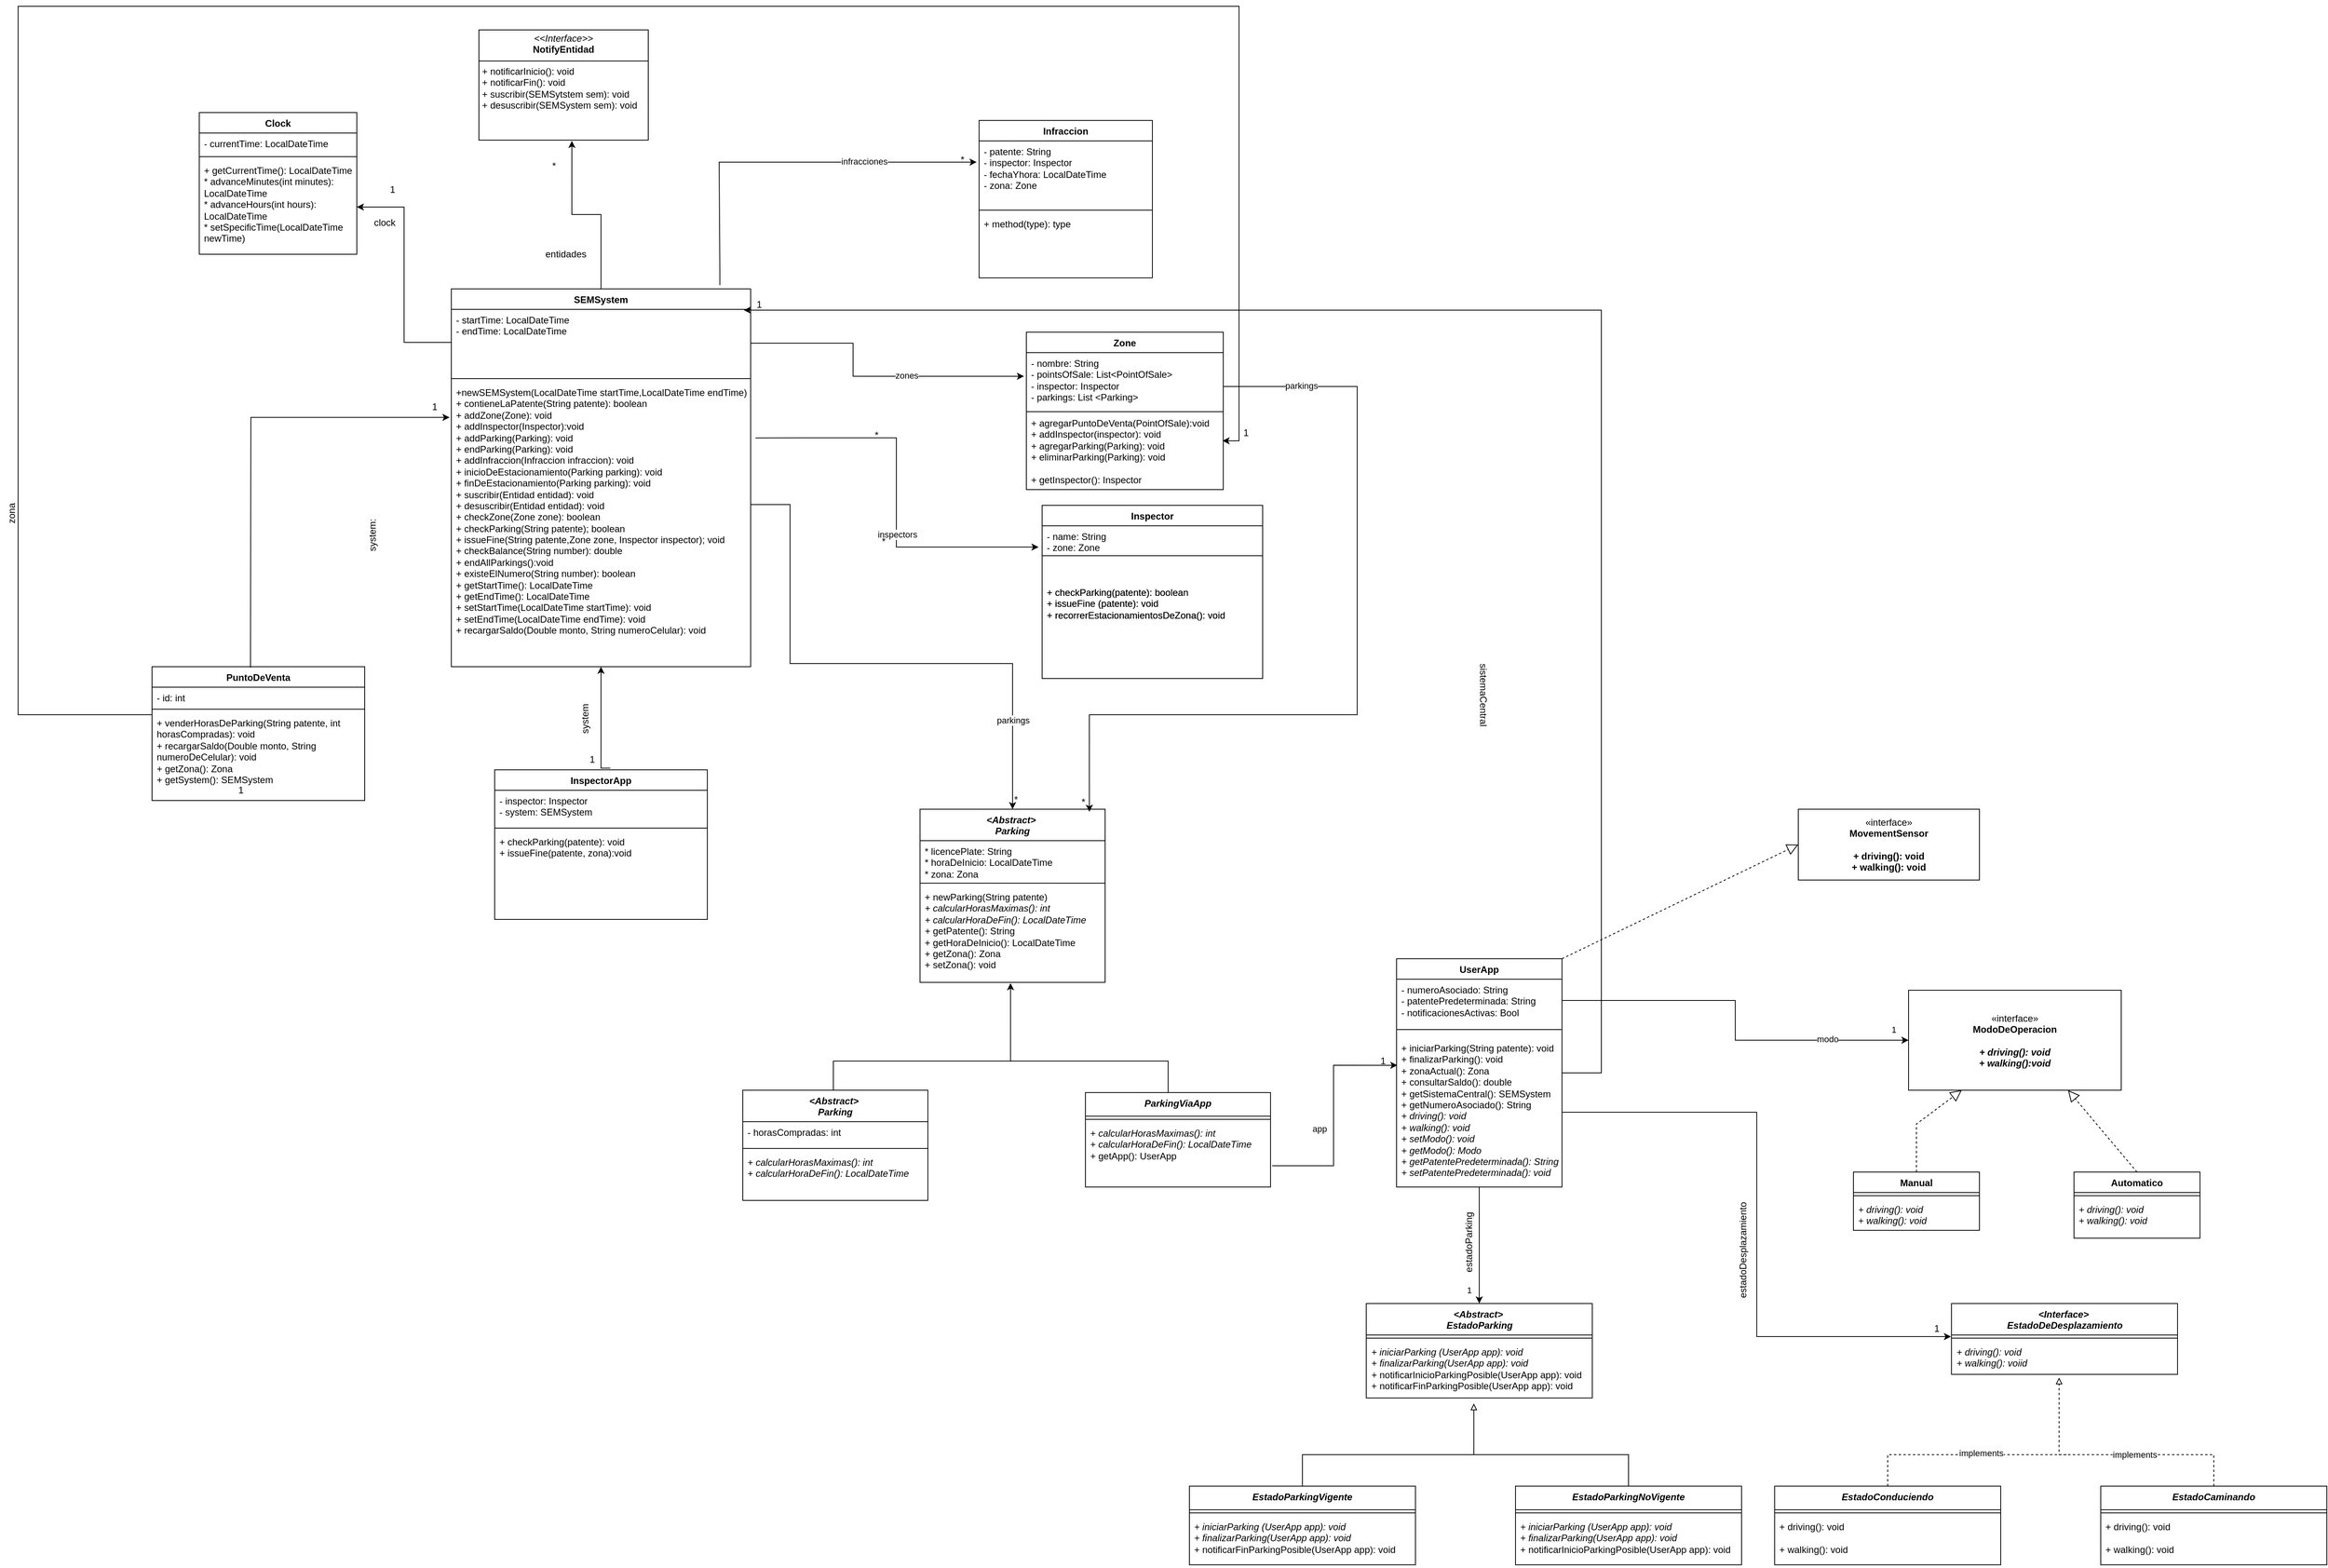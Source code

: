 <mxfile version="24.6.4" type="google">
  <diagram id="C5RBs43oDa-KdzZeNtuy" name="Page-1">
    <mxGraphModel dx="4014" dy="2827" grid="1" gridSize="10" guides="1" tooltips="1" connect="1" arrows="1" fold="0" page="1" pageScale="1" pageWidth="827" pageHeight="1169" math="0" shadow="0">
      <root>
        <mxCell id="WIyWlLk6GJQsqaUBKTNV-0" />
        <mxCell id="WIyWlLk6GJQsqaUBKTNV-1" parent="WIyWlLk6GJQsqaUBKTNV-0" />
        <mxCell id="mgLGSBt8TyVWv1EkMNAu-0" value="SEMSystem" style="swimlane;fontStyle=1;align=center;verticalAlign=top;childLayout=stackLayout;horizontal=1;startSize=26;horizontalStack=0;resizeParent=1;resizeParentMax=0;resizeLast=0;collapsible=1;marginBottom=0;whiteSpace=wrap;html=1;" parent="WIyWlLk6GJQsqaUBKTNV-1" vertex="1">
          <mxGeometry x="-110" y="29" width="380" height="480" as="geometry" />
        </mxCell>
        <mxCell id="mgLGSBt8TyVWv1EkMNAu-1" value="&lt;div&gt;&lt;span style=&quot;background-color: initial;&quot;&gt;- startTime: LocalDateTime&lt;/span&gt;&lt;br&gt;&lt;/div&gt;&lt;div&gt;- endTime: LocalDateTime&lt;/div&gt;" style="text;strokeColor=none;fillColor=none;align=left;verticalAlign=top;spacingLeft=4;spacingRight=4;overflow=hidden;rotatable=0;points=[[0,0.5],[1,0.5]];portConstraint=eastwest;whiteSpace=wrap;html=1;" parent="mgLGSBt8TyVWv1EkMNAu-0" vertex="1">
          <mxGeometry y="26" width="380" height="84" as="geometry" />
        </mxCell>
        <mxCell id="mgLGSBt8TyVWv1EkMNAu-2" value="" style="line;strokeWidth=1;fillColor=none;align=left;verticalAlign=middle;spacingTop=-1;spacingLeft=3;spacingRight=3;rotatable=0;labelPosition=right;points=[];portConstraint=eastwest;strokeColor=inherit;" parent="mgLGSBt8TyVWv1EkMNAu-0" vertex="1">
          <mxGeometry y="110" width="380" height="8" as="geometry" />
        </mxCell>
        <mxCell id="mgLGSBt8TyVWv1EkMNAu-3" value="&lt;div&gt;+newSEMSystem(LocalDateTime startTime,LocalDateTime endTime)&lt;/div&gt;&lt;div&gt;+ contieneLaPatente(String patente): boolean&lt;/div&gt;+ addZone(Zone): void&lt;div&gt;+ addInspector(Inspector):void&lt;/div&gt;&lt;div&gt;+ addParking(Parking): void&lt;/div&gt;&lt;div&gt;+ endParking(Parking): void&lt;/div&gt;&lt;div&gt;+ addInfraccion(Infraccion infraccion): void&lt;/div&gt;&lt;div&gt;+ inicioDeEstacionamiento(Parking parking): void&lt;/div&gt;&lt;div&gt;+ finDeEstacionamiento(Parking parking): void&lt;/div&gt;&lt;div&gt;+ suscribir(Entidad entidad): void&lt;/div&gt;&lt;div&gt;+ desuscribir(Entidad entidad): void&lt;/div&gt;&lt;div&gt;+ checkZone(Zone zone): boolean&lt;/div&gt;&lt;div&gt;+ checkParking(String patente); boolean&lt;/div&gt;&lt;div&gt;+ issueFine(String patente,Zone zone, Inspector inspector); void&lt;br&gt;&lt;/div&gt;&lt;div&gt;+ checkBalance(String number): double&lt;/div&gt;&lt;div&gt;&lt;span style=&quot;background-color: initial;&quot;&gt;+ endAllParkings():void&lt;/span&gt;&lt;br&gt;&lt;/div&gt;&lt;div&gt;&lt;span style=&quot;background-color: initial;&quot;&gt;+ existeElNumero(String number): boolean&lt;/span&gt;&lt;/div&gt;&lt;div&gt;+ getStartTime(): LocalDateTime&lt;/div&gt;&lt;div&gt;+ getEndTime(): LocalDateTime&lt;/div&gt;&lt;div&gt;+ setStartTime(LocalDateTime startTime): void&lt;/div&gt;&lt;div&gt;+ setEndTime(LocalDateTime endTime): void&lt;/div&gt;&lt;div&gt;+ recargarSaldo(Double monto, String numeroCelular): void&lt;/div&gt;" style="text;strokeColor=none;fillColor=none;align=left;verticalAlign=top;spacingLeft=4;spacingRight=4;overflow=hidden;rotatable=0;points=[[0,0.5],[1,0.5]];portConstraint=eastwest;whiteSpace=wrap;html=1;" parent="mgLGSBt8TyVWv1EkMNAu-0" vertex="1">
          <mxGeometry y="118" width="380" height="362" as="geometry" />
        </mxCell>
        <mxCell id="mgLGSBt8TyVWv1EkMNAu-4" value="Zone" style="swimlane;fontStyle=1;align=center;verticalAlign=top;childLayout=stackLayout;horizontal=1;startSize=26;horizontalStack=0;resizeParent=1;resizeParentMax=0;resizeLast=0;collapsible=1;marginBottom=0;whiteSpace=wrap;html=1;" parent="WIyWlLk6GJQsqaUBKTNV-1" vertex="1">
          <mxGeometry x="620" y="84" width="250" height="200" as="geometry" />
        </mxCell>
        <mxCell id="mgLGSBt8TyVWv1EkMNAu-5" value="- nombre: String&lt;div&gt;- pointsOfSale: List&amp;lt;PointOfSale&amp;gt;&lt;/div&gt;&lt;div&gt;- inspector: Inspector&lt;/div&gt;&lt;div&gt;- parkings: List &amp;lt;Parking&amp;gt;&lt;/div&gt;" style="text;strokeColor=none;fillColor=none;align=left;verticalAlign=top;spacingLeft=4;spacingRight=4;overflow=hidden;rotatable=0;points=[[0,0.5],[1,0.5]];portConstraint=eastwest;whiteSpace=wrap;html=1;" parent="mgLGSBt8TyVWv1EkMNAu-4" vertex="1">
          <mxGeometry y="26" width="250" height="74" as="geometry" />
        </mxCell>
        <mxCell id="mgLGSBt8TyVWv1EkMNAu-6" value="" style="line;strokeWidth=1;fillColor=none;align=left;verticalAlign=middle;spacingTop=-1;spacingLeft=3;spacingRight=3;rotatable=0;labelPosition=right;points=[];portConstraint=eastwest;strokeColor=inherit;" parent="mgLGSBt8TyVWv1EkMNAu-4" vertex="1">
          <mxGeometry y="100" width="250" height="2" as="geometry" />
        </mxCell>
        <mxCell id="mgLGSBt8TyVWv1EkMNAu-7" value="+ agregarPuntoDeVenta(PointOfSale):void&lt;div&gt;+ addInspector(inspector): void&lt;/div&gt;&lt;div&gt;+ agregarParking(Parking): void&lt;/div&gt;&lt;div&gt;+ eliminarParking(Parking): void&lt;/div&gt;&lt;div&gt;&lt;br&gt;&lt;/div&gt;&lt;div&gt;+ getInspector(): Inspector&lt;br&gt;&lt;/div&gt;&lt;div&gt;&lt;br&gt;&lt;/div&gt;" style="text;strokeColor=none;fillColor=none;align=left;verticalAlign=top;spacingLeft=4;spacingRight=4;overflow=hidden;rotatable=0;points=[[0,0.5],[1,0.5]];portConstraint=eastwest;whiteSpace=wrap;html=1;" parent="mgLGSBt8TyVWv1EkMNAu-4" vertex="1">
          <mxGeometry y="102" width="250" height="98" as="geometry" />
        </mxCell>
        <mxCell id="mgLGSBt8TyVWv1EkMNAu-25" value="Inspector" style="swimlane;fontStyle=1;align=center;verticalAlign=top;childLayout=stackLayout;horizontal=1;startSize=26;horizontalStack=0;resizeParent=1;resizeParentMax=0;resizeLast=0;collapsible=1;marginBottom=0;whiteSpace=wrap;html=1;" parent="WIyWlLk6GJQsqaUBKTNV-1" vertex="1">
          <mxGeometry x="640" y="304" width="280" height="220" as="geometry" />
        </mxCell>
        <mxCell id="mgLGSBt8TyVWv1EkMNAu-26" value="- name: String&lt;div&gt;- zone: Zone&lt;/div&gt;" style="text;strokeColor=none;fillColor=none;align=left;verticalAlign=top;spacingLeft=4;spacingRight=4;overflow=hidden;rotatable=0;points=[[0,0.5],[1,0.5]];portConstraint=eastwest;whiteSpace=wrap;html=1;" parent="mgLGSBt8TyVWv1EkMNAu-25" vertex="1">
          <mxGeometry y="26" width="280" height="34" as="geometry" />
        </mxCell>
        <mxCell id="mgLGSBt8TyVWv1EkMNAu-27" value="" style="line;strokeWidth=1;fillColor=none;align=left;verticalAlign=middle;spacingTop=-1;spacingLeft=3;spacingRight=3;rotatable=0;labelPosition=right;points=[];portConstraint=eastwest;strokeColor=inherit;" parent="mgLGSBt8TyVWv1EkMNAu-25" vertex="1">
          <mxGeometry y="60" width="280" height="8" as="geometry" />
        </mxCell>
        <mxCell id="mgLGSBt8TyVWv1EkMNAu-28" value="&lt;div&gt;&lt;br&gt;&lt;/div&gt;&lt;div&gt;&lt;br&gt;&lt;/div&gt;+ checkParking(patente): boolean&lt;div&gt;+ issueFine (patente): void&lt;/div&gt;&lt;div&gt;+ recorrerEstacionamientosDeZona(): void&lt;/div&gt;&lt;div&gt;&lt;br&gt;&lt;/div&gt;" style="text;strokeColor=none;fillColor=none;align=left;verticalAlign=top;spacingLeft=4;spacingRight=4;overflow=hidden;rotatable=0;points=[[0,0.5],[1,0.5]];portConstraint=eastwest;whiteSpace=wrap;html=1;" parent="mgLGSBt8TyVWv1EkMNAu-25" vertex="1">
          <mxGeometry y="68" width="280" height="152" as="geometry" />
        </mxCell>
        <mxCell id="L5RXn9foHuz6_zoTxHpq-0" value="PuntoDeVenta" style="swimlane;fontStyle=1;align=center;verticalAlign=top;childLayout=stackLayout;horizontal=1;startSize=26;horizontalStack=0;resizeParent=1;resizeParentMax=0;resizeLast=0;collapsible=1;marginBottom=0;whiteSpace=wrap;html=1;" parent="WIyWlLk6GJQsqaUBKTNV-1" vertex="1">
          <mxGeometry x="-490" y="509" width="270" height="170" as="geometry" />
        </mxCell>
        <mxCell id="L5RXn9foHuz6_zoTxHpq-1" value="- id: int&lt;div&gt;&lt;/div&gt;" style="text;strokeColor=none;fillColor=none;align=left;verticalAlign=top;spacingLeft=4;spacingRight=4;overflow=hidden;rotatable=0;points=[[0,0.5],[1,0.5]];portConstraint=eastwest;whiteSpace=wrap;html=1;" parent="L5RXn9foHuz6_zoTxHpq-0" vertex="1">
          <mxGeometry y="26" width="270" height="24" as="geometry" />
        </mxCell>
        <mxCell id="L5RXn9foHuz6_zoTxHpq-2" value="" style="line;strokeWidth=1;fillColor=none;align=left;verticalAlign=middle;spacingTop=-1;spacingLeft=3;spacingRight=3;rotatable=0;labelPosition=right;points=[];portConstraint=eastwest;strokeColor=inherit;" parent="L5RXn9foHuz6_zoTxHpq-0" vertex="1">
          <mxGeometry y="50" width="270" height="8" as="geometry" />
        </mxCell>
        <mxCell id="L5RXn9foHuz6_zoTxHpq-3" value="&lt;div&gt;+ venderHorasDeParking(String patente, int horasCompradas): void&lt;div&gt;+ recargarSaldo(Double monto, String numeroDeCelular): void&lt;/div&gt;&lt;div&gt;+ getZona(): Zona&lt;/div&gt;&lt;div&gt;+ getSystem(): SEMSystem&lt;/div&gt;&lt;/div&gt;" style="text;strokeColor=none;fillColor=none;align=left;verticalAlign=top;spacingLeft=4;spacingRight=4;overflow=hidden;rotatable=0;points=[[0,0.5],[1,0.5]];portConstraint=eastwest;whiteSpace=wrap;html=1;" parent="L5RXn9foHuz6_zoTxHpq-0" vertex="1">
          <mxGeometry y="58" width="270" height="112" as="geometry" />
        </mxCell>
        <mxCell id="iXtiVU8ppoAkrKoVN_BJ-0" style="edgeStyle=orthogonalEdgeStyle;rounded=0;orthogonalLoop=1;jettySize=auto;html=1;exitX=1;exitY=0.5;exitDx=0;exitDy=0;" parent="WIyWlLk6GJQsqaUBKTNV-1" source="mgLGSBt8TyVWv1EkMNAu-1" edge="1">
          <mxGeometry relative="1" as="geometry">
            <Array as="points">
              <mxPoint x="400" y="98" />
              <mxPoint x="400" y="140" />
              <mxPoint x="617" y="140" />
            </Array>
            <mxPoint x="617" y="140" as="targetPoint" />
          </mxGeometry>
        </mxCell>
        <mxCell id="0k041Y7NaBg3pEsGJGgo-0" value="zones" style="edgeLabel;html=1;align=center;verticalAlign=middle;resizable=0;points=[];" parent="iXtiVU8ppoAkrKoVN_BJ-0" connectable="0" vertex="1">
          <mxGeometry x="0.237" y="1" relative="1" as="geometry">
            <mxPoint as="offset" />
          </mxGeometry>
        </mxCell>
        <mxCell id="iXtiVU8ppoAkrKoVN_BJ-1" style="edgeStyle=orthogonalEdgeStyle;rounded=0;orthogonalLoop=1;jettySize=auto;html=1;entryX=-0.016;entryY=0.794;entryDx=0;entryDy=0;entryPerimeter=0;exitX=1.016;exitY=0.197;exitDx=0;exitDy=0;exitPerimeter=0;" parent="WIyWlLk6GJQsqaUBKTNV-1" source="mgLGSBt8TyVWv1EkMNAu-3" target="mgLGSBt8TyVWv1EkMNAu-26" edge="1">
          <mxGeometry relative="1" as="geometry" />
        </mxCell>
        <mxCell id="0k041Y7NaBg3pEsGJGgo-1" value="inspectors" style="edgeLabel;html=1;align=center;verticalAlign=middle;resizable=0;points=[];" parent="iXtiVU8ppoAkrKoVN_BJ-1" connectable="0" vertex="1">
          <mxGeometry x="0.209" y="1" relative="1" as="geometry">
            <mxPoint as="offset" />
          </mxGeometry>
        </mxCell>
        <mxCell id="iXtiVU8ppoAkrKoVN_BJ-2" style="edgeStyle=orthogonalEdgeStyle;rounded=0;orthogonalLoop=1;jettySize=auto;html=1;entryX=0.5;entryY=0;entryDx=0;entryDy=0;" parent="WIyWlLk6GJQsqaUBKTNV-1" source="mgLGSBt8TyVWv1EkMNAu-3" target="WOSLvKPTSsjKn3iMYD8T-8" edge="1">
          <mxGeometry relative="1" as="geometry">
            <mxPoint x="460" y="505" as="targetPoint" />
            <Array as="points">
              <mxPoint x="320" y="303" />
              <mxPoint x="320" y="505" />
              <mxPoint x="603" y="505" />
            </Array>
          </mxGeometry>
        </mxCell>
        <mxCell id="0k041Y7NaBg3pEsGJGgo-2" value="parkings" style="edgeLabel;html=1;align=center;verticalAlign=middle;resizable=0;points=[];" parent="iXtiVU8ppoAkrKoVN_BJ-2" connectable="0" vertex="1">
          <mxGeometry x="0.684" relative="1" as="geometry">
            <mxPoint as="offset" />
          </mxGeometry>
        </mxCell>
        <mxCell id="iXtiVU8ppoAkrKoVN_BJ-3" value="*" style="text;strokeColor=none;align=center;fillColor=none;html=1;verticalAlign=middle;whiteSpace=wrap;rounded=0;" parent="WIyWlLk6GJQsqaUBKTNV-1" vertex="1">
          <mxGeometry x="400" y="210" width="60" height="10" as="geometry" />
        </mxCell>
        <mxCell id="iXtiVU8ppoAkrKoVN_BJ-4" value="*" style="text;strokeColor=none;align=center;fillColor=none;html=1;verticalAlign=middle;whiteSpace=wrap;rounded=0;" parent="WIyWlLk6GJQsqaUBKTNV-1" vertex="1">
          <mxGeometry x="409" y="345" width="60" height="10" as="geometry" />
        </mxCell>
        <mxCell id="iXtiVU8ppoAkrKoVN_BJ-5" value="*" style="text;strokeColor=none;align=center;fillColor=none;html=1;verticalAlign=middle;whiteSpace=wrap;rounded=0;" parent="WIyWlLk6GJQsqaUBKTNV-1" vertex="1">
          <mxGeometry x="577" y="673" width="60" height="10" as="geometry" />
        </mxCell>
        <mxCell id="iXtiVU8ppoAkrKoVN_BJ-15" style="edgeStyle=orthogonalEdgeStyle;rounded=0;orthogonalLoop=1;jettySize=auto;html=1;exitX=0.544;exitY=-0.011;exitDx=0;exitDy=0;exitPerimeter=0;" parent="WIyWlLk6GJQsqaUBKTNV-1" source="vT0l0-AlsGoeNOCxv10B-29" target="mgLGSBt8TyVWv1EkMNAu-3" edge="1">
          <mxGeometry relative="1" as="geometry">
            <Array as="points">
              <mxPoint x="80" y="638" />
            </Array>
          </mxGeometry>
        </mxCell>
        <mxCell id="iXtiVU8ppoAkrKoVN_BJ-16" value="system" style="text;strokeColor=none;align=center;fillColor=none;html=1;verticalAlign=middle;whiteSpace=wrap;rounded=0;rotation=-90;" parent="WIyWlLk6GJQsqaUBKTNV-1" vertex="1">
          <mxGeometry x="30" y="560" width="60" height="30" as="geometry" />
        </mxCell>
        <mxCell id="iXtiVU8ppoAkrKoVN_BJ-17" value="1" style="text;strokeColor=none;align=center;fillColor=none;html=1;verticalAlign=middle;whiteSpace=wrap;rounded=0;" parent="WIyWlLk6GJQsqaUBKTNV-1" vertex="1">
          <mxGeometry x="39" y="612" width="60" height="30" as="geometry" />
        </mxCell>
        <mxCell id="WOSLvKPTSsjKn3iMYD8T-8" value="&lt;i&gt;&amp;lt;Abstract&amp;gt;&amp;nbsp;&lt;/i&gt;&lt;div&gt;&lt;i&gt;Parking&lt;/i&gt;&lt;div&gt;&lt;br&gt;&lt;/div&gt;&lt;/div&gt;" style="swimlane;fontStyle=1;align=center;verticalAlign=top;childLayout=stackLayout;horizontal=1;startSize=40;horizontalStack=0;resizeParent=1;resizeParentMax=0;resizeLast=0;collapsible=1;marginBottom=0;whiteSpace=wrap;html=1;" parent="WIyWlLk6GJQsqaUBKTNV-1" vertex="1">
          <mxGeometry x="485" y="690" width="235" height="220" as="geometry" />
        </mxCell>
        <mxCell id="WOSLvKPTSsjKn3iMYD8T-9" value="&lt;div&gt;* licencePlate&lt;span style=&quot;background-color: initial;&quot;&gt;: String&lt;/span&gt;&lt;/div&gt;&lt;div&gt;* horaDeInicio:&amp;nbsp;&lt;span style=&quot;background-color: initial;&quot;&gt;LocalDateTime&lt;/span&gt;&lt;/div&gt;&lt;div&gt;* zona: Zona&lt;/div&gt;" style="text;strokeColor=none;fillColor=none;align=left;verticalAlign=top;spacingLeft=4;spacingRight=4;overflow=hidden;rotatable=0;points=[[0,0.5],[1,0.5]];portConstraint=eastwest;whiteSpace=wrap;html=1;" parent="WOSLvKPTSsjKn3iMYD8T-8" vertex="1">
          <mxGeometry y="40" width="235" height="50" as="geometry" />
        </mxCell>
        <mxCell id="WOSLvKPTSsjKn3iMYD8T-10" value="" style="line;strokeWidth=1;fillColor=none;align=left;verticalAlign=middle;spacingTop=-1;spacingLeft=3;spacingRight=3;rotatable=0;labelPosition=right;points=[];portConstraint=eastwest;strokeColor=inherit;" parent="WOSLvKPTSsjKn3iMYD8T-8" vertex="1">
          <mxGeometry y="90" width="235" height="8" as="geometry" />
        </mxCell>
        <mxCell id="WOSLvKPTSsjKn3iMYD8T-11" value="+ newParking(String patente)&lt;div&gt;&lt;i&gt;+ calcularHorasMaximas(): int&lt;/i&gt;&lt;/div&gt;&lt;div&gt;&lt;i&gt;+ calcularHoraDeFin(): LocalDateTime&lt;/i&gt;&lt;/div&gt;&lt;div&gt;&lt;i&gt;+&lt;/i&gt; getPatente(): String&lt;/div&gt;&lt;div&gt;+ getHoraDeInicio(): LocalDateTime&lt;/div&gt;&lt;div&gt;+ getZona(): Zona&lt;/div&gt;&lt;div&gt;+ setZona(): void&lt;/div&gt;" style="text;strokeColor=none;fillColor=none;align=left;verticalAlign=top;spacingLeft=4;spacingRight=4;overflow=hidden;rotatable=0;points=[[0,0.5],[1,0.5]];portConstraint=eastwest;whiteSpace=wrap;html=1;" parent="WOSLvKPTSsjKn3iMYD8T-8" vertex="1">
          <mxGeometry y="98" width="235" height="122" as="geometry" />
        </mxCell>
        <mxCell id="lDLImrlWDWOufqvbYziE-3" value="Clock" style="swimlane;fontStyle=1;align=center;verticalAlign=top;childLayout=stackLayout;horizontal=1;startSize=26;horizontalStack=0;resizeParent=1;resizeParentMax=0;resizeLast=0;collapsible=1;marginBottom=0;whiteSpace=wrap;html=1;" parent="WIyWlLk6GJQsqaUBKTNV-1" vertex="1">
          <mxGeometry x="-430" y="-195" width="200" height="180" as="geometry" />
        </mxCell>
        <mxCell id="lDLImrlWDWOufqvbYziE-4" value="- currentTime: LocalDateTime" style="text;strokeColor=none;fillColor=none;align=left;verticalAlign=top;spacingLeft=4;spacingRight=4;overflow=hidden;rotatable=0;points=[[0,0.5],[1,0.5]];portConstraint=eastwest;whiteSpace=wrap;html=1;" parent="lDLImrlWDWOufqvbYziE-3" vertex="1">
          <mxGeometry y="26" width="200" height="26" as="geometry" />
        </mxCell>
        <mxCell id="lDLImrlWDWOufqvbYziE-5" value="" style="line;strokeWidth=1;fillColor=none;align=left;verticalAlign=middle;spacingTop=-1;spacingLeft=3;spacingRight=3;rotatable=0;labelPosition=right;points=[];portConstraint=eastwest;strokeColor=inherit;" parent="lDLImrlWDWOufqvbYziE-3" vertex="1">
          <mxGeometry y="52" width="200" height="8" as="geometry" />
        </mxCell>
        <mxCell id="lDLImrlWDWOufqvbYziE-6" value="+ getCurrentTime(): LocalDateTime&lt;div&gt;* advanceMinutes(int minutes):&amp;nbsp; LocalDateTime&lt;/div&gt;&lt;div&gt;* advanceHours(int hours): LocalDateTime&amp;nbsp;&lt;/div&gt;&lt;div&gt;* setSpecificTime(LocalDateTime newTime)&lt;/div&gt;" style="text;strokeColor=none;fillColor=none;align=left;verticalAlign=top;spacingLeft=4;spacingRight=4;overflow=hidden;rotatable=0;points=[[0,0.5],[1,0.5]];portConstraint=eastwest;whiteSpace=wrap;html=1;" parent="lDLImrlWDWOufqvbYziE-3" vertex="1">
          <mxGeometry y="60" width="200" height="120" as="geometry" />
        </mxCell>
        <mxCell id="0k041Y7NaBg3pEsGJGgo-4" value="Infraccion" style="swimlane;fontStyle=1;align=center;verticalAlign=top;childLayout=stackLayout;horizontal=1;startSize=26;horizontalStack=0;resizeParent=1;resizeParentMax=0;resizeLast=0;collapsible=1;marginBottom=0;whiteSpace=wrap;html=1;" parent="WIyWlLk6GJQsqaUBKTNV-1" vertex="1">
          <mxGeometry x="560" y="-185" width="220" height="200" as="geometry" />
        </mxCell>
        <mxCell id="0k041Y7NaBg3pEsGJGgo-5" value="&lt;div&gt;- patente: String&lt;/div&gt;- inspector: Inspector&lt;div&gt;- fechaYhora: LocalDateTime&lt;/div&gt;&lt;div&gt;- zona: Zone&lt;/div&gt;" style="text;strokeColor=none;fillColor=none;align=left;verticalAlign=top;spacingLeft=4;spacingRight=4;overflow=hidden;rotatable=0;points=[[0,0.5],[1,0.5]];portConstraint=eastwest;whiteSpace=wrap;html=1;" parent="0k041Y7NaBg3pEsGJGgo-4" vertex="1">
          <mxGeometry y="26" width="220" height="84" as="geometry" />
        </mxCell>
        <mxCell id="0k041Y7NaBg3pEsGJGgo-6" value="" style="line;strokeWidth=1;fillColor=none;align=left;verticalAlign=middle;spacingTop=-1;spacingLeft=3;spacingRight=3;rotatable=0;labelPosition=right;points=[];portConstraint=eastwest;strokeColor=inherit;" parent="0k041Y7NaBg3pEsGJGgo-4" vertex="1">
          <mxGeometry y="110" width="220" height="8" as="geometry" />
        </mxCell>
        <mxCell id="0k041Y7NaBg3pEsGJGgo-7" value="+ method(type): type" style="text;strokeColor=none;fillColor=none;align=left;verticalAlign=top;spacingLeft=4;spacingRight=4;overflow=hidden;rotatable=0;points=[[0,0.5],[1,0.5]];portConstraint=eastwest;whiteSpace=wrap;html=1;" parent="0k041Y7NaBg3pEsGJGgo-4" vertex="1">
          <mxGeometry y="118" width="220" height="82" as="geometry" />
        </mxCell>
        <mxCell id="0k041Y7NaBg3pEsGJGgo-8" style="edgeStyle=orthogonalEdgeStyle;rounded=0;orthogonalLoop=1;jettySize=auto;html=1;exitX=0.897;exitY=-0.01;exitDx=0;exitDy=0;exitPerimeter=0;entryX=-0.014;entryY=0.321;entryDx=0;entryDy=0;entryPerimeter=0;" parent="WIyWlLk6GJQsqaUBKTNV-1" source="mgLGSBt8TyVWv1EkMNAu-0" target="0k041Y7NaBg3pEsGJGgo-5" edge="1">
          <mxGeometry relative="1" as="geometry">
            <Array as="points">
              <mxPoint x="231" y="11" />
              <mxPoint x="230" y="-132" />
            </Array>
            <mxPoint x="530" y="-132" as="targetPoint" />
          </mxGeometry>
        </mxCell>
        <mxCell id="0k041Y7NaBg3pEsGJGgo-9" value="infracciones" style="edgeLabel;html=1;align=center;verticalAlign=middle;resizable=0;points=[];" parent="0k041Y7NaBg3pEsGJGgo-8" connectable="0" vertex="1">
          <mxGeometry x="0.763" y="1" relative="1" as="geometry">
            <mxPoint x="-86" as="offset" />
          </mxGeometry>
        </mxCell>
        <mxCell id="0k041Y7NaBg3pEsGJGgo-11" style="edgeStyle=orthogonalEdgeStyle;rounded=0;orthogonalLoop=1;jettySize=auto;html=1;" parent="WIyWlLk6GJQsqaUBKTNV-1" source="mgLGSBt8TyVWv1EkMNAu-1" target="lDLImrlWDWOufqvbYziE-6" edge="1">
          <mxGeometry relative="1" as="geometry" />
        </mxCell>
        <mxCell id="22QZDs4GMdse1F4dVPSu-0" style="edgeStyle=orthogonalEdgeStyle;rounded=0;orthogonalLoop=1;jettySize=auto;html=1;entryX=0.915;entryY=0.015;entryDx=0;entryDy=0;entryPerimeter=0;" parent="WIyWlLk6GJQsqaUBKTNV-1" source="mgLGSBt8TyVWv1EkMNAu-5" target="WOSLvKPTSsjKn3iMYD8T-8" edge="1">
          <mxGeometry relative="1" as="geometry">
            <Array as="points">
              <mxPoint x="1040" y="153" />
              <mxPoint x="1040" y="570" />
              <mxPoint x="700" y="570" />
            </Array>
            <mxPoint x="618.9" y="591.554" as="targetPoint" />
          </mxGeometry>
        </mxCell>
        <mxCell id="22QZDs4GMdse1F4dVPSu-3" value="parkings" style="edgeLabel;html=1;align=center;verticalAlign=middle;resizable=0;points=[];" parent="22QZDs4GMdse1F4dVPSu-0" vertex="1" connectable="0">
          <mxGeometry x="-0.881" y="-2" relative="1" as="geometry">
            <mxPoint x="36" y="-3" as="offset" />
          </mxGeometry>
        </mxCell>
        <mxCell id="22QZDs4GMdse1F4dVPSu-1" value="*" style="text;html=1;align=center;verticalAlign=middle;resizable=0;points=[];autosize=1;strokeColor=none;fillColor=none;" parent="WIyWlLk6GJQsqaUBKTNV-1" vertex="1">
          <mxGeometry x="677" y="666" width="30" height="30" as="geometry" />
        </mxCell>
        <mxCell id="K-bu-fXchgahc0BwXCOe-7" style="edgeStyle=orthogonalEdgeStyle;rounded=0;orthogonalLoop=1;jettySize=auto;html=1;endArrow=none;endFill=0;" parent="WIyWlLk6GJQsqaUBKTNV-1" edge="1">
          <mxGeometry relative="1" as="geometry">
            <mxPoint x="600" y="1010" as="targetPoint" />
            <Array as="points">
              <mxPoint x="800" y="1010" />
              <mxPoint x="670" y="1010" />
            </Array>
            <mxPoint x="800" y="1050" as="sourcePoint" />
          </mxGeometry>
        </mxCell>
        <mxCell id="K-bu-fXchgahc0BwXCOe-22" style="edgeStyle=orthogonalEdgeStyle;rounded=0;orthogonalLoop=1;jettySize=auto;html=1;endArrow=classic;endFill=1;entryX=0.977;entryY=0.012;entryDx=0;entryDy=0;entryPerimeter=0;" parent="WIyWlLk6GJQsqaUBKTNV-1" source="K-bu-fXchgahc0BwXCOe-8" target="mgLGSBt8TyVWv1EkMNAu-1" edge="1">
          <mxGeometry relative="1" as="geometry">
            <mxPoint x="890" y="40" as="targetPoint" />
            <Array as="points">
              <mxPoint x="1350" y="1025" />
              <mxPoint x="1350" y="56" />
            </Array>
          </mxGeometry>
        </mxCell>
        <mxCell id="zvI14GkoaECBwEuB8T-m-15" style="edgeStyle=orthogonalEdgeStyle;rounded=0;orthogonalLoop=1;jettySize=auto;html=1;entryX=0.5;entryY=0;entryDx=0;entryDy=0;" parent="WIyWlLk6GJQsqaUBKTNV-1" source="K-bu-fXchgahc0BwXCOe-8" target="zvI14GkoaECBwEuB8T-m-3" edge="1">
          <mxGeometry relative="1" as="geometry" />
        </mxCell>
        <mxCell id="K-bu-fXchgahc0BwXCOe-8" value="UserApp" style="swimlane;fontStyle=1;align=center;verticalAlign=top;childLayout=stackLayout;horizontal=1;startSize=26;horizontalStack=0;resizeParent=1;resizeParentMax=0;resizeLast=0;collapsible=1;marginBottom=0;whiteSpace=wrap;html=1;" parent="WIyWlLk6GJQsqaUBKTNV-1" vertex="1">
          <mxGeometry x="1090" y="880" width="210" height="290" as="geometry" />
        </mxCell>
        <mxCell id="K-bu-fXchgahc0BwXCOe-9" value="- numeroAsociado: String&lt;div&gt;- patentePredeterminada: String&lt;/div&gt;&lt;div&gt;- notificacionesActivas: Bool&lt;/div&gt;" style="text;strokeColor=none;fillColor=none;align=left;verticalAlign=top;spacingLeft=4;spacingRight=4;overflow=hidden;rotatable=0;points=[[0,0.5],[1,0.5]];portConstraint=eastwest;whiteSpace=wrap;html=1;" parent="K-bu-fXchgahc0BwXCOe-8" vertex="1">
          <mxGeometry y="26" width="210" height="54" as="geometry" />
        </mxCell>
        <mxCell id="K-bu-fXchgahc0BwXCOe-10" value="" style="line;strokeWidth=1;fillColor=none;align=left;verticalAlign=middle;spacingTop=-1;spacingLeft=3;spacingRight=3;rotatable=0;labelPosition=right;points=[];portConstraint=eastwest;strokeColor=inherit;" parent="K-bu-fXchgahc0BwXCOe-8" vertex="1">
          <mxGeometry y="80" width="210" height="20" as="geometry" />
        </mxCell>
        <mxCell id="K-bu-fXchgahc0BwXCOe-11" value="+ iniciarParking(String patente): void&lt;div&gt;&lt;span style=&quot;background-color: initial;&quot;&gt;+ finalizarParking(): void&lt;/span&gt;&lt;div&gt;+ zonaActual(): Zona&lt;/div&gt;&lt;/div&gt;&lt;div&gt;+ consultarSaldo(): double&lt;/div&gt;&lt;div&gt;+ getSistemaCentral(): SEMSystem&lt;/div&gt;&lt;div&gt;+ getNumeroAsociado(): String&lt;/div&gt;&lt;div&gt;&lt;i&gt;+ driving(): void&lt;/i&gt;&lt;/div&gt;&lt;div&gt;&lt;i&gt;+ walking(): void&lt;/i&gt;&lt;/div&gt;&lt;div&gt;&lt;i&gt;+ setModo(): void&amp;nbsp;&lt;/i&gt;&lt;/div&gt;&lt;div&gt;&lt;i&gt;+ getModo(): Modo&lt;/i&gt;&lt;/div&gt;&lt;div&gt;&lt;i&gt;+ getPatentePredeterminada(): String&lt;/i&gt;&lt;/div&gt;&lt;div&gt;&lt;i&gt;+ setPatentePredeterminada(): void&lt;/i&gt;&lt;/div&gt;" style="text;strokeColor=none;fillColor=none;align=left;verticalAlign=top;spacingLeft=4;spacingRight=4;overflow=hidden;rotatable=0;points=[[0,0.5],[1,0.5]];portConstraint=eastwest;whiteSpace=wrap;html=1;" parent="K-bu-fXchgahc0BwXCOe-8" vertex="1">
          <mxGeometry y="100" width="210" height="190" as="geometry" />
        </mxCell>
        <mxCell id="K-bu-fXchgahc0BwXCOe-21" value="1" style="text;strokeColor=none;align=center;fillColor=none;html=1;verticalAlign=middle;whiteSpace=wrap;rounded=0;" parent="WIyWlLk6GJQsqaUBKTNV-1" vertex="1">
          <mxGeometry x="251" y="44" width="60" height="10" as="geometry" />
        </mxCell>
        <mxCell id="K-bu-fXchgahc0BwXCOe-23" value="sistemaCentral" style="text;strokeColor=none;align=center;fillColor=none;html=1;verticalAlign=middle;whiteSpace=wrap;rounded=0;rotation=90;" parent="WIyWlLk6GJQsqaUBKTNV-1" vertex="1">
          <mxGeometry x="1170" y="530" width="60" height="30" as="geometry" />
        </mxCell>
        <mxCell id="K-bu-fXchgahc0BwXCOe-26" value="&lt;span style=&quot;text-align: left;&quot;&gt;1&lt;/span&gt;" style="text;strokeColor=none;align=center;fillColor=none;html=1;verticalAlign=middle;whiteSpace=wrap;rounded=0;" parent="WIyWlLk6GJQsqaUBKTNV-1" vertex="1">
          <mxGeometry x="1043" y="994.5" width="60" height="30" as="geometry" />
        </mxCell>
        <mxCell id="K-bu-fXchgahc0BwXCOe-27" style="edgeStyle=orthogonalEdgeStyle;rounded=0;orthogonalLoop=1;jettySize=auto;html=1;entryX=-0.006;entryY=0.125;entryDx=0;entryDy=0;entryPerimeter=0;" parent="WIyWlLk6GJQsqaUBKTNV-1" target="mgLGSBt8TyVWv1EkMNAu-3" edge="1">
          <mxGeometry relative="1" as="geometry">
            <mxPoint x="-365" y="510" as="sourcePoint" />
          </mxGeometry>
        </mxCell>
        <mxCell id="K-bu-fXchgahc0BwXCOe-28" value="&lt;span style=&quot;text-align: left;&quot;&gt;system:&amp;nbsp;&lt;/span&gt;" style="text;strokeColor=none;align=center;fillColor=none;html=1;verticalAlign=middle;whiteSpace=wrap;rounded=0;rotation=-90;" parent="WIyWlLk6GJQsqaUBKTNV-1" vertex="1">
          <mxGeometry x="-240" y="325" width="60" height="30" as="geometry" />
        </mxCell>
        <mxCell id="K-bu-fXchgahc0BwXCOe-29" value="1" style="text;strokeColor=none;align=center;fillColor=none;html=1;verticalAlign=middle;whiteSpace=wrap;rounded=0;" parent="WIyWlLk6GJQsqaUBKTNV-1" vertex="1">
          <mxGeometry x="-161" y="164" width="60" height="30" as="geometry" />
        </mxCell>
        <mxCell id="ghbbSeFrnHt1oZvLhiW2-1" value="«interface»&lt;br&gt;&lt;b&gt;MovementSensor&lt;/b&gt;&lt;div&gt;&lt;b&gt;&lt;br&gt;&lt;/b&gt;&lt;/div&gt;&lt;div&gt;&lt;b&gt;+ driving(): void&lt;/b&gt;&lt;/div&gt;&lt;div&gt;&lt;b&gt;+ walking(): void&lt;/b&gt;&lt;/div&gt;" style="html=1;whiteSpace=wrap;" parent="WIyWlLk6GJQsqaUBKTNV-1" vertex="1">
          <mxGeometry x="1600" y="690" width="230" height="90" as="geometry" />
        </mxCell>
        <mxCell id="ghbbSeFrnHt1oZvLhiW2-3" value="" style="endArrow=block;dashed=1;endFill=0;endSize=12;html=1;rounded=0;entryX=0;entryY=0.5;entryDx=0;entryDy=0;exitX=1;exitY=0;exitDx=0;exitDy=0;" parent="WIyWlLk6GJQsqaUBKTNV-1" source="K-bu-fXchgahc0BwXCOe-8" target="ghbbSeFrnHt1oZvLhiW2-1" edge="1">
          <mxGeometry width="160" relative="1" as="geometry">
            <mxPoint x="1290" y="870" as="sourcePoint" />
            <mxPoint x="1220" y="930" as="targetPoint" />
          </mxGeometry>
        </mxCell>
        <mxCell id="ghbbSeFrnHt1oZvLhiW2-4" value="«interface»&lt;br&gt;&lt;b&gt;ModoDeOperacion&lt;/b&gt;&lt;div&gt;&lt;b&gt;&lt;br&gt;&lt;/b&gt;&lt;div&gt;&lt;b&gt;&lt;i&gt;+ driving(): void&lt;/i&gt;&lt;/b&gt;&lt;/div&gt;&lt;/div&gt;&lt;div&gt;&lt;b&gt;&lt;i&gt;&amp;nbsp;+ walking():void&lt;/i&gt;&amp;nbsp;&lt;/b&gt;&lt;/div&gt;" style="html=1;whiteSpace=wrap;" parent="WIyWlLk6GJQsqaUBKTNV-1" vertex="1">
          <mxGeometry x="1740" y="920" width="270" height="127" as="geometry" />
        </mxCell>
        <mxCell id="ghbbSeFrnHt1oZvLhiW2-6" value="Manual" style="swimlane;fontStyle=1;align=center;verticalAlign=top;childLayout=stackLayout;horizontal=1;startSize=26;horizontalStack=0;resizeParent=1;resizeParentMax=0;resizeLast=0;collapsible=1;marginBottom=0;whiteSpace=wrap;html=1;" parent="WIyWlLk6GJQsqaUBKTNV-1" vertex="1">
          <mxGeometry x="1670" y="1151" width="160" height="74" as="geometry" />
        </mxCell>
        <mxCell id="ghbbSeFrnHt1oZvLhiW2-8" value="" style="line;strokeWidth=1;fillColor=none;align=left;verticalAlign=middle;spacingTop=-1;spacingLeft=3;spacingRight=3;rotatable=0;labelPosition=right;points=[];portConstraint=eastwest;strokeColor=inherit;" parent="ghbbSeFrnHt1oZvLhiW2-6" vertex="1">
          <mxGeometry y="26" width="160" height="8" as="geometry" />
        </mxCell>
        <mxCell id="ghbbSeFrnHt1oZvLhiW2-9" value="&lt;i&gt;+ driving(): void&lt;/i&gt;&lt;div&gt;&lt;i&gt;+ walking(): void&lt;/i&gt;&lt;/div&gt;" style="text;strokeColor=none;fillColor=none;align=left;verticalAlign=top;spacingLeft=4;spacingRight=4;overflow=hidden;rotatable=0;points=[[0,0.5],[1,0.5]];portConstraint=eastwest;whiteSpace=wrap;html=1;" parent="ghbbSeFrnHt1oZvLhiW2-6" vertex="1">
          <mxGeometry y="34" width="160" height="40" as="geometry" />
        </mxCell>
        <mxCell id="ghbbSeFrnHt1oZvLhiW2-10" value="Automatico" style="swimlane;fontStyle=1;align=center;verticalAlign=top;childLayout=stackLayout;horizontal=1;startSize=26;horizontalStack=0;resizeParent=1;resizeParentMax=0;resizeLast=0;collapsible=1;marginBottom=0;whiteSpace=wrap;html=1;" parent="WIyWlLk6GJQsqaUBKTNV-1" vertex="1">
          <mxGeometry x="1950" y="1151" width="160" height="84" as="geometry" />
        </mxCell>
        <mxCell id="ghbbSeFrnHt1oZvLhiW2-12" value="" style="line;strokeWidth=1;fillColor=none;align=left;verticalAlign=middle;spacingTop=-1;spacingLeft=3;spacingRight=3;rotatable=0;labelPosition=right;points=[];portConstraint=eastwest;strokeColor=inherit;" parent="ghbbSeFrnHt1oZvLhiW2-10" vertex="1">
          <mxGeometry y="26" width="160" height="8" as="geometry" />
        </mxCell>
        <mxCell id="ghbbSeFrnHt1oZvLhiW2-13" value="&lt;i&gt;+ driving(): void&lt;/i&gt;&lt;div&gt;&lt;i&gt;+ walking(): void&lt;/i&gt;&lt;/div&gt;" style="text;strokeColor=none;fillColor=none;align=left;verticalAlign=top;spacingLeft=4;spacingRight=4;overflow=hidden;rotatable=0;points=[[0,0.5],[1,0.5]];portConstraint=eastwest;whiteSpace=wrap;html=1;" parent="ghbbSeFrnHt1oZvLhiW2-10" vertex="1">
          <mxGeometry y="34" width="160" height="50" as="geometry" />
        </mxCell>
        <mxCell id="ghbbSeFrnHt1oZvLhiW2-15" value="" style="endArrow=block;dashed=1;endFill=0;endSize=12;html=1;rounded=0;exitX=0.5;exitY=0;exitDx=0;exitDy=0;entryX=0.75;entryY=1;entryDx=0;entryDy=0;" parent="WIyWlLk6GJQsqaUBKTNV-1" source="ghbbSeFrnHt1oZvLhiW2-10" target="ghbbSeFrnHt1oZvLhiW2-4" edge="1">
          <mxGeometry width="160" relative="1" as="geometry">
            <mxPoint x="1560" y="1120" as="sourcePoint" />
            <mxPoint x="1922.5" y="1037.0" as="targetPoint" />
          </mxGeometry>
        </mxCell>
        <mxCell id="ghbbSeFrnHt1oZvLhiW2-16" value="" style="endArrow=block;dashed=1;endFill=0;endSize=12;html=1;rounded=0;exitX=0.5;exitY=0;exitDx=0;exitDy=0;entryX=0.25;entryY=1;entryDx=0;entryDy=0;" parent="WIyWlLk6GJQsqaUBKTNV-1" source="ghbbSeFrnHt1oZvLhiW2-6" target="ghbbSeFrnHt1oZvLhiW2-4" edge="1">
          <mxGeometry width="160" relative="1" as="geometry">
            <mxPoint x="1560" y="1120" as="sourcePoint" />
            <mxPoint x="1787.5" y="1037.0" as="targetPoint" />
            <Array as="points">
              <mxPoint x="1750" y="1090" />
            </Array>
          </mxGeometry>
        </mxCell>
        <mxCell id="jS-LZnx_MNtsq0-25Nk4-0" value="1" style="text;html=1;align=center;verticalAlign=middle;resizable=0;points=[];autosize=1;strokeColor=none;fillColor=none;" parent="WIyWlLk6GJQsqaUBKTNV-1" vertex="1">
          <mxGeometry x="-200" y="-112" width="30" height="30" as="geometry" />
        </mxCell>
        <mxCell id="jS-LZnx_MNtsq0-25Nk4-1" value="clock" style="text;html=1;align=center;verticalAlign=middle;resizable=0;points=[];autosize=1;strokeColor=none;fillColor=none;" parent="WIyWlLk6GJQsqaUBKTNV-1" vertex="1">
          <mxGeometry x="-220" y="-70" width="50" height="30" as="geometry" />
        </mxCell>
        <mxCell id="Z0_4AAhZ5r3GB3-nHRg4-2" value="1" style="text;strokeColor=none;align=center;fillColor=none;html=1;verticalAlign=middle;whiteSpace=wrap;rounded=0;" parent="WIyWlLk6GJQsqaUBKTNV-1" vertex="1">
          <mxGeometry x="-407" y="661" width="60" height="10" as="geometry" />
        </mxCell>
        <mxCell id="Z0_4AAhZ5r3GB3-nHRg4-4" value="app" style="edgeLabel;html=1;align=center;verticalAlign=middle;resizable=0;points=[];" parent="WIyWlLk6GJQsqaUBKTNV-1" connectable="0" vertex="1">
          <mxGeometry x="990.004" y="1110" as="geometry">
            <mxPoint x="2" y="-14" as="offset" />
          </mxGeometry>
        </mxCell>
        <mxCell id="Z0_4AAhZ5r3GB3-nHRg4-5" value="*" style="text;strokeColor=none;align=center;fillColor=none;html=1;verticalAlign=middle;whiteSpace=wrap;rounded=0;" parent="WIyWlLk6GJQsqaUBKTNV-1" vertex="1">
          <mxGeometry x="509" y="-140" width="60" height="10" as="geometry" />
        </mxCell>
        <mxCell id="Etug5irwp47wAe3Y_SpH-2" value="&lt;p style=&quot;margin:0px;margin-top:4px;text-align:center;&quot;&gt;&lt;i&gt;&amp;lt;&amp;lt;Interface&amp;gt;&amp;gt;&lt;/i&gt;&lt;br&gt;&lt;b&gt;NotifyEntidad&lt;/b&gt;&lt;/p&gt;&lt;hr size=&quot;1&quot; style=&quot;border-style:solid;&quot;&gt;&lt;p style=&quot;margin:0px;margin-left:4px;&quot;&gt;+ notificarInicio(): void&lt;/p&gt;&lt;p style=&quot;margin:0px;margin-left:4px;&quot;&gt;+ notificarFin(): void&lt;/p&gt;&lt;p style=&quot;margin:0px;margin-left:4px;&quot;&gt;+ suscribir(SEMSytstem sem): void&lt;/p&gt;&lt;p style=&quot;margin:0px;margin-left:4px;&quot;&gt;+ desuscribir(SEMSystem sem): void&lt;/p&gt;" style="verticalAlign=top;align=left;overflow=fill;html=1;whiteSpace=wrap;" parent="WIyWlLk6GJQsqaUBKTNV-1" vertex="1">
          <mxGeometry x="-75" y="-300" width="215" height="140" as="geometry" />
        </mxCell>
        <mxCell id="CAY9z4f1XWXEPE2ikcJA-0" style="edgeStyle=orthogonalEdgeStyle;rounded=0;orthogonalLoop=1;jettySize=auto;html=1;entryX=0.549;entryY=1.007;entryDx=0;entryDy=0;entryPerimeter=0;" parent="WIyWlLk6GJQsqaUBKTNV-1" source="mgLGSBt8TyVWv1EkMNAu-0" target="Etug5irwp47wAe3Y_SpH-2" edge="1">
          <mxGeometry relative="1" as="geometry" />
        </mxCell>
        <mxCell id="CAY9z4f1XWXEPE2ikcJA-1" value="*" style="text;html=1;align=center;verticalAlign=middle;resizable=0;points=[];autosize=1;strokeColor=none;fillColor=none;" parent="WIyWlLk6GJQsqaUBKTNV-1" vertex="1">
          <mxGeometry x="5" y="-142" width="30" height="30" as="geometry" />
        </mxCell>
        <mxCell id="CAY9z4f1XWXEPE2ikcJA-2" value="entidades" style="text;html=1;align=center;verticalAlign=middle;resizable=0;points=[];autosize=1;strokeColor=none;fillColor=none;" parent="WIyWlLk6GJQsqaUBKTNV-1" vertex="1">
          <mxGeometry x="-5" y="-30" width="80" height="30" as="geometry" />
        </mxCell>
        <mxCell id="uYM8aARRibGc8H-UrKgf-0" style="edgeStyle=orthogonalEdgeStyle;rounded=0;orthogonalLoop=1;jettySize=auto;html=1;entryX=0.489;entryY=1.008;entryDx=0;entryDy=0;entryPerimeter=0;" parent="WIyWlLk6GJQsqaUBKTNV-1" target="WOSLvKPTSsjKn3iMYD8T-11" edge="1">
          <mxGeometry relative="1" as="geometry">
            <Array as="points">
              <mxPoint x="375" y="1010" />
              <mxPoint x="600" y="1010" />
            </Array>
            <mxPoint x="375" y="1050" as="sourcePoint" />
          </mxGeometry>
        </mxCell>
        <mxCell id="uYM8aARRibGc8H-UrKgf-4" style="edgeStyle=orthogonalEdgeStyle;rounded=0;orthogonalLoop=1;jettySize=auto;html=1;entryX=0.005;entryY=0.186;entryDx=0;entryDy=0;entryPerimeter=0;exitX=1.008;exitY=1.015;exitDx=0;exitDy=0;exitPerimeter=0;" parent="WIyWlLk6GJQsqaUBKTNV-1" target="K-bu-fXchgahc0BwXCOe-11" edge="1">
          <mxGeometry relative="1" as="geometry">
            <Array as="points">
              <mxPoint x="1010" y="1143" />
              <mxPoint x="1010" y="1015" />
            </Array>
            <mxPoint x="932.08" y="1142.99" as="sourcePoint" />
          </mxGeometry>
        </mxCell>
        <mxCell id="uYM8aARRibGc8H-UrKgf-7" value="&lt;div&gt;&lt;br&gt;&lt;/div&gt;&lt;div&gt;&lt;br&gt;&lt;/div&gt;+ checkParking(patente): boolean&lt;div&gt;+ issueFine (patente): void&lt;/div&gt;&lt;div&gt;+ recorrerEstacionamientosDeZona(): void&lt;/div&gt;&lt;div&gt;&lt;br&gt;&lt;/div&gt;" style="text;strokeColor=none;fillColor=none;align=left;verticalAlign=top;spacingLeft=4;spacingRight=4;overflow=hidden;rotatable=0;points=[[0,0.5],[1,0.5]];portConstraint=eastwest;whiteSpace=wrap;html=1;" parent="WIyWlLk6GJQsqaUBKTNV-1" vertex="1">
          <mxGeometry x="640" y="372" width="280" height="152" as="geometry" />
        </mxCell>
        <mxCell id="uYM8aARRibGc8H-UrKgf-8" style="edgeStyle=orthogonalEdgeStyle;rounded=0;orthogonalLoop=1;jettySize=auto;html=1;entryX=0.996;entryY=0.367;entryDx=0;entryDy=0;entryPerimeter=0;" parent="WIyWlLk6GJQsqaUBKTNV-1" target="mgLGSBt8TyVWv1EkMNAu-7" edge="1">
          <mxGeometry relative="1" as="geometry">
            <Array as="points">
              <mxPoint x="-660" y="570" />
              <mxPoint x="-660" y="-330" />
              <mxPoint x="890" y="-330" />
              <mxPoint x="890" y="222" />
            </Array>
            <mxPoint x="-490" y="570" as="sourcePoint" />
          </mxGeometry>
        </mxCell>
        <mxCell id="uYM8aARRibGc8H-UrKgf-9" value="1" style="text;strokeColor=none;align=center;fillColor=none;html=1;verticalAlign=middle;whiteSpace=wrap;rounded=0;" parent="WIyWlLk6GJQsqaUBKTNV-1" vertex="1">
          <mxGeometry x="869" y="197" width="60" height="30" as="geometry" />
        </mxCell>
        <mxCell id="uYM8aARRibGc8H-UrKgf-10" value="zona" style="text;strokeColor=none;align=center;fillColor=none;html=1;verticalAlign=middle;whiteSpace=wrap;rounded=0;rotation=-90;" parent="WIyWlLk6GJQsqaUBKTNV-1" vertex="1">
          <mxGeometry x="-698" y="299" width="60" height="30" as="geometry" />
        </mxCell>
        <mxCell id="zvI14GkoaECBwEuB8T-m-0" style="edgeStyle=orthogonalEdgeStyle;rounded=0;orthogonalLoop=1;jettySize=auto;html=1;" parent="WIyWlLk6GJQsqaUBKTNV-1" source="K-bu-fXchgahc0BwXCOe-9" target="ghbbSeFrnHt1oZvLhiW2-4" edge="1">
          <mxGeometry relative="1" as="geometry" />
        </mxCell>
        <mxCell id="zvI14GkoaECBwEuB8T-m-1" value="modo" style="edgeLabel;html=1;align=center;verticalAlign=middle;resizable=0;points=[];" parent="WIyWlLk6GJQsqaUBKTNV-1" connectable="0" vertex="1">
          <mxGeometry x="1596.004" y="1200" as="geometry">
            <mxPoint x="41" y="-218" as="offset" />
          </mxGeometry>
        </mxCell>
        <mxCell id="zvI14GkoaECBwEuB8T-m-2" value="1" style="edgeLabel;html=1;align=center;verticalAlign=middle;resizable=0;points=[];" parent="WIyWlLk6GJQsqaUBKTNV-1" connectable="0" vertex="1">
          <mxGeometry x="1680.004" y="1188" as="geometry">
            <mxPoint x="41" y="-218" as="offset" />
          </mxGeometry>
        </mxCell>
        <mxCell id="zvI14GkoaECBwEuB8T-m-3" value="&lt;i&gt;&amp;lt;Abstract&amp;gt;&amp;nbsp;&lt;/i&gt;&lt;div&gt;&lt;i&gt;EstadoParking&lt;/i&gt;&lt;div&gt;&lt;br&gt;&lt;/div&gt;&lt;/div&gt;" style="swimlane;fontStyle=1;align=center;verticalAlign=top;childLayout=stackLayout;horizontal=1;startSize=40;horizontalStack=0;resizeParent=1;resizeParentMax=0;resizeLast=0;collapsible=1;marginBottom=0;whiteSpace=wrap;html=1;" parent="WIyWlLk6GJQsqaUBKTNV-1" vertex="1">
          <mxGeometry x="1051.5" y="1318" width="287" height="120" as="geometry" />
        </mxCell>
        <mxCell id="zvI14GkoaECBwEuB8T-m-5" value="" style="line;strokeWidth=1;fillColor=none;align=left;verticalAlign=middle;spacingTop=-1;spacingLeft=3;spacingRight=3;rotatable=0;labelPosition=right;points=[];portConstraint=eastwest;strokeColor=inherit;" parent="zvI14GkoaECBwEuB8T-m-3" vertex="1">
          <mxGeometry y="40" width="287" height="8" as="geometry" />
        </mxCell>
        <mxCell id="zvI14GkoaECBwEuB8T-m-6" value="&lt;i&gt;+ iniciarParking (UserApp app): void&lt;/i&gt;&lt;div&gt;&lt;i&gt;+ finalizarParking(UserApp app): void&lt;/i&gt;&lt;/div&gt;&lt;div&gt;&lt;i&gt;+ &lt;/i&gt;notificarInicioParkingPosible(UserApp app): void&lt;/div&gt;&lt;div&gt;+ notificarFinParkingPosible(UserApp app): void&lt;/div&gt;" style="text;strokeColor=none;fillColor=none;align=left;verticalAlign=top;spacingLeft=4;spacingRight=4;overflow=hidden;rotatable=0;points=[[0,0.5],[1,0.5]];portConstraint=eastwest;whiteSpace=wrap;html=1;" parent="zvI14GkoaECBwEuB8T-m-3" vertex="1">
          <mxGeometry y="48" width="287" height="72" as="geometry" />
        </mxCell>
        <mxCell id="zvI14GkoaECBwEuB8T-m-18" style="edgeStyle=orthogonalEdgeStyle;rounded=0;orthogonalLoop=1;jettySize=auto;html=1;endArrow=none;endFill=0;" parent="WIyWlLk6GJQsqaUBKTNV-1" source="zvI14GkoaECBwEuB8T-m-7" edge="1">
          <mxGeometry relative="1" as="geometry">
            <mxPoint x="1200" y="1510" as="targetPoint" />
            <Array as="points">
              <mxPoint x="971" y="1510" />
              <mxPoint x="1170" y="1510" />
            </Array>
          </mxGeometry>
        </mxCell>
        <mxCell id="zvI14GkoaECBwEuB8T-m-7" value="&lt;div&gt;&lt;i&gt;EstadoParkingVigente&lt;/i&gt;&lt;div&gt;&lt;br&gt;&lt;/div&gt;&lt;/div&gt;" style="swimlane;fontStyle=1;align=center;verticalAlign=top;childLayout=stackLayout;horizontal=1;startSize=30;horizontalStack=0;resizeParent=1;resizeParentMax=0;resizeLast=0;collapsible=1;marginBottom=0;whiteSpace=wrap;html=1;" parent="WIyWlLk6GJQsqaUBKTNV-1" vertex="1">
          <mxGeometry x="827" y="1550" width="287" height="100" as="geometry" />
        </mxCell>
        <mxCell id="zvI14GkoaECBwEuB8T-m-8" value="" style="line;strokeWidth=1;fillColor=none;align=left;verticalAlign=middle;spacingTop=-1;spacingLeft=3;spacingRight=3;rotatable=0;labelPosition=right;points=[];portConstraint=eastwest;strokeColor=inherit;" parent="zvI14GkoaECBwEuB8T-m-7" vertex="1">
          <mxGeometry y="30" width="287" height="8" as="geometry" />
        </mxCell>
        <mxCell id="zvI14GkoaECBwEuB8T-m-9" value="&lt;i&gt;+ iniciarParking (UserApp app): void&lt;/i&gt;&lt;div&gt;&lt;i&gt;+ finalizarParking(UserApp app): void&lt;/i&gt;&lt;/div&gt;&lt;div&gt;&lt;span style=&quot;background-color: initial;&quot;&gt;+ notificarFinParkingPosible(UserApp app): void&lt;/span&gt;&lt;br&gt;&lt;/div&gt;" style="text;strokeColor=none;fillColor=none;align=left;verticalAlign=top;spacingLeft=4;spacingRight=4;overflow=hidden;rotatable=0;points=[[0,0.5],[1,0.5]];portConstraint=eastwest;whiteSpace=wrap;html=1;" parent="zvI14GkoaECBwEuB8T-m-7" vertex="1">
          <mxGeometry y="38" width="287" height="62" as="geometry" />
        </mxCell>
        <mxCell id="zvI14GkoaECBwEuB8T-m-10" value="&lt;div&gt;&lt;i&gt;EstadoParkingNoVigente&lt;/i&gt;&lt;div&gt;&lt;br&gt;&lt;/div&gt;&lt;/div&gt;" style="swimlane;fontStyle=1;align=center;verticalAlign=top;childLayout=stackLayout;horizontal=1;startSize=30;horizontalStack=0;resizeParent=1;resizeParentMax=0;resizeLast=0;collapsible=1;marginBottom=0;whiteSpace=wrap;html=1;" parent="WIyWlLk6GJQsqaUBKTNV-1" vertex="1">
          <mxGeometry x="1241" y="1550" width="287" height="100" as="geometry" />
        </mxCell>
        <mxCell id="zvI14GkoaECBwEuB8T-m-11" value="" style="line;strokeWidth=1;fillColor=none;align=left;verticalAlign=middle;spacingTop=-1;spacingLeft=3;spacingRight=3;rotatable=0;labelPosition=right;points=[];portConstraint=eastwest;strokeColor=inherit;" parent="zvI14GkoaECBwEuB8T-m-10" vertex="1">
          <mxGeometry y="30" width="287" height="8" as="geometry" />
        </mxCell>
        <mxCell id="zvI14GkoaECBwEuB8T-m-12" value="&lt;i&gt;+ iniciarParking (UserApp app): void&lt;/i&gt;&lt;div&gt;&lt;i&gt;+ finalizarParking(UserApp app): void&lt;/i&gt;&lt;/div&gt;&lt;div&gt;&lt;span style=&quot;background-color: initial;&quot;&gt;+ notificarInicioParkingPosible(UserApp app): void&lt;/span&gt;&lt;br&gt;&lt;/div&gt;" style="text;strokeColor=none;fillColor=none;align=left;verticalAlign=top;spacingLeft=4;spacingRight=4;overflow=hidden;rotatable=0;points=[[0,0.5],[1,0.5]];portConstraint=eastwest;whiteSpace=wrap;html=1;" parent="zvI14GkoaECBwEuB8T-m-10" vertex="1">
          <mxGeometry y="38" width="287" height="62" as="geometry" />
        </mxCell>
        <mxCell id="zvI14GkoaECBwEuB8T-m-14" value="estadoParking" style="text;strokeColor=none;align=center;fillColor=none;html=1;verticalAlign=middle;whiteSpace=wrap;rounded=0;rotation=-90;" parent="WIyWlLk6GJQsqaUBKTNV-1" vertex="1">
          <mxGeometry x="1152" y="1225" width="60" height="30" as="geometry" />
        </mxCell>
        <mxCell id="zvI14GkoaECBwEuB8T-m-16" value="1" style="edgeLabel;html=1;align=center;verticalAlign=middle;resizable=0;points=[];" parent="WIyWlLk6GJQsqaUBKTNV-1" connectable="0" vertex="1">
          <mxGeometry x="1141.004" y="1519" as="geometry">
            <mxPoint x="41" y="-218" as="offset" />
          </mxGeometry>
        </mxCell>
        <mxCell id="zvI14GkoaECBwEuB8T-m-17" style="edgeStyle=orthogonalEdgeStyle;rounded=0;orthogonalLoop=1;jettySize=auto;html=1;entryX=0.476;entryY=1.097;entryDx=0;entryDy=0;entryPerimeter=0;endArrow=block;endFill=0;" parent="WIyWlLk6GJQsqaUBKTNV-1" source="zvI14GkoaECBwEuB8T-m-10" target="zvI14GkoaECBwEuB8T-m-6" edge="1">
          <mxGeometry relative="1" as="geometry">
            <Array as="points">
              <mxPoint x="1385" y="1510" />
              <mxPoint x="1188" y="1510" />
            </Array>
          </mxGeometry>
        </mxCell>
        <mxCell id="vT0l0-AlsGoeNOCxv10B-0" value="&lt;i&gt;&amp;lt;Interface&amp;gt;&amp;nbsp;&lt;/i&gt;&lt;div&gt;&lt;i&gt;EstadoDeDesplazamiento&lt;/i&gt;&lt;div&gt;&lt;br&gt;&lt;/div&gt;&lt;/div&gt;" style="swimlane;fontStyle=1;align=center;verticalAlign=top;childLayout=stackLayout;horizontal=1;startSize=40;horizontalStack=0;resizeParent=1;resizeParentMax=0;resizeLast=0;collapsible=1;marginBottom=0;whiteSpace=wrap;html=1;" parent="WIyWlLk6GJQsqaUBKTNV-1" vertex="1">
          <mxGeometry x="1794.5" y="1318" width="287" height="90" as="geometry" />
        </mxCell>
        <mxCell id="vT0l0-AlsGoeNOCxv10B-1" value="" style="line;strokeWidth=1;fillColor=none;align=left;verticalAlign=middle;spacingTop=-1;spacingLeft=3;spacingRight=3;rotatable=0;labelPosition=right;points=[];portConstraint=eastwest;strokeColor=inherit;" parent="vT0l0-AlsGoeNOCxv10B-0" vertex="1">
          <mxGeometry y="40" width="287" height="8" as="geometry" />
        </mxCell>
        <mxCell id="vT0l0-AlsGoeNOCxv10B-2" value="&lt;i&gt;+ driving(): void&lt;/i&gt;&lt;div&gt;&lt;i&gt;+ walking(): voiid&lt;/i&gt;&lt;/div&gt;" style="text;strokeColor=none;fillColor=none;align=left;verticalAlign=top;spacingLeft=4;spacingRight=4;overflow=hidden;rotatable=0;points=[[0,0.5],[1,0.5]];portConstraint=eastwest;whiteSpace=wrap;html=1;" parent="vT0l0-AlsGoeNOCxv10B-0" vertex="1">
          <mxGeometry y="48" width="287" height="42" as="geometry" />
        </mxCell>
        <mxCell id="vT0l0-AlsGoeNOCxv10B-3" style="edgeStyle=orthogonalEdgeStyle;rounded=0;orthogonalLoop=1;jettySize=auto;html=1;endArrow=none;endFill=0;dashed=1;" parent="WIyWlLk6GJQsqaUBKTNV-1" source="vT0l0-AlsGoeNOCxv10B-4" edge="1">
          <mxGeometry relative="1" as="geometry">
            <mxPoint x="1943" y="1510" as="targetPoint" />
            <Array as="points">
              <mxPoint x="1714" y="1510" />
              <mxPoint x="1913" y="1510" />
            </Array>
          </mxGeometry>
        </mxCell>
        <mxCell id="vT0l0-AlsGoeNOCxv10B-13" value="implements" style="edgeLabel;html=1;align=center;verticalAlign=middle;resizable=0;points=[];" parent="vT0l0-AlsGoeNOCxv10B-3" connectable="0" vertex="1">
          <mxGeometry x="0.673" y="2" relative="1" as="geometry">
            <mxPoint x="-67" as="offset" />
          </mxGeometry>
        </mxCell>
        <mxCell id="vT0l0-AlsGoeNOCxv10B-4" value="&lt;div&gt;&lt;div&gt;&lt;i&gt;EstadoConduciendo&lt;/i&gt;&lt;/div&gt;&lt;/div&gt;" style="swimlane;fontStyle=1;align=center;verticalAlign=top;childLayout=stackLayout;horizontal=1;startSize=30;horizontalStack=0;resizeParent=1;resizeParentMax=0;resizeLast=0;collapsible=1;marginBottom=0;whiteSpace=wrap;html=1;" parent="WIyWlLk6GJQsqaUBKTNV-1" vertex="1">
          <mxGeometry x="1570" y="1550" width="287" height="100" as="geometry" />
        </mxCell>
        <mxCell id="vT0l0-AlsGoeNOCxv10B-5" value="" style="line;strokeWidth=1;fillColor=none;align=left;verticalAlign=middle;spacingTop=-1;spacingLeft=3;spacingRight=3;rotatable=0;labelPosition=right;points=[];portConstraint=eastwest;strokeColor=inherit;" parent="vT0l0-AlsGoeNOCxv10B-4" vertex="1">
          <mxGeometry y="30" width="287" height="8" as="geometry" />
        </mxCell>
        <mxCell id="vT0l0-AlsGoeNOCxv10B-6" value="&lt;div&gt;+ driving(): void&lt;/div&gt;&lt;div&gt;&lt;br&gt;&lt;/div&gt;&lt;div&gt;+ walking(): void&lt;/div&gt;" style="text;strokeColor=none;fillColor=none;align=left;verticalAlign=top;spacingLeft=4;spacingRight=4;overflow=hidden;rotatable=0;points=[[0,0.5],[1,0.5]];portConstraint=eastwest;whiteSpace=wrap;html=1;" parent="vT0l0-AlsGoeNOCxv10B-4" vertex="1">
          <mxGeometry y="38" width="287" height="62" as="geometry" />
        </mxCell>
        <mxCell id="vT0l0-AlsGoeNOCxv10B-7" value="&lt;i&gt;EstadoCaminando&lt;/i&gt;" style="swimlane;fontStyle=1;align=center;verticalAlign=top;childLayout=stackLayout;horizontal=1;startSize=30;horizontalStack=0;resizeParent=1;resizeParentMax=0;resizeLast=0;collapsible=1;marginBottom=0;whiteSpace=wrap;html=1;" parent="WIyWlLk6GJQsqaUBKTNV-1" vertex="1">
          <mxGeometry x="1984" y="1550" width="287" height="100" as="geometry" />
        </mxCell>
        <mxCell id="vT0l0-AlsGoeNOCxv10B-8" value="" style="line;strokeWidth=1;fillColor=none;align=left;verticalAlign=middle;spacingTop=-1;spacingLeft=3;spacingRight=3;rotatable=0;labelPosition=right;points=[];portConstraint=eastwest;strokeColor=inherit;" parent="vT0l0-AlsGoeNOCxv10B-7" vertex="1">
          <mxGeometry y="30" width="287" height="8" as="geometry" />
        </mxCell>
        <mxCell id="vT0l0-AlsGoeNOCxv10B-9" value="&lt;div&gt;&lt;div&gt;+ driving(): void&lt;/div&gt;&lt;div&gt;&lt;br&gt;&lt;/div&gt;&lt;div&gt;+ walking(): void&lt;/div&gt;&lt;/div&gt;" style="text;strokeColor=none;fillColor=none;align=left;verticalAlign=top;spacingLeft=4;spacingRight=4;overflow=hidden;rotatable=0;points=[[0,0.5],[1,0.5]];portConstraint=eastwest;whiteSpace=wrap;html=1;" parent="vT0l0-AlsGoeNOCxv10B-7" vertex="1">
          <mxGeometry y="38" width="287" height="62" as="geometry" />
        </mxCell>
        <mxCell id="vT0l0-AlsGoeNOCxv10B-11" style="edgeStyle=orthogonalEdgeStyle;rounded=0;orthogonalLoop=1;jettySize=auto;html=1;entryX=0.476;entryY=1.097;entryDx=0;entryDy=0;entryPerimeter=0;endArrow=block;endFill=0;dashed=1;" parent="WIyWlLk6GJQsqaUBKTNV-1" source="vT0l0-AlsGoeNOCxv10B-7" target="vT0l0-AlsGoeNOCxv10B-2" edge="1">
          <mxGeometry relative="1" as="geometry">
            <Array as="points">
              <mxPoint x="2128" y="1510" />
              <mxPoint x="1931" y="1510" />
            </Array>
          </mxGeometry>
        </mxCell>
        <mxCell id="vT0l0-AlsGoeNOCxv10B-12" value="implements" style="edgeLabel;html=1;align=center;verticalAlign=middle;resizable=0;points=[];" parent="vT0l0-AlsGoeNOCxv10B-11" connectable="0" vertex="1">
          <mxGeometry x="-0.471" relative="1" as="geometry">
            <mxPoint x="-52" as="offset" />
          </mxGeometry>
        </mxCell>
        <mxCell id="vT0l0-AlsGoeNOCxv10B-14" style="edgeStyle=orthogonalEdgeStyle;rounded=0;orthogonalLoop=1;jettySize=auto;html=1;entryX=-0.002;entryY=0.25;entryDx=0;entryDy=0;entryPerimeter=0;" parent="WIyWlLk6GJQsqaUBKTNV-1" source="K-bu-fXchgahc0BwXCOe-11" target="vT0l0-AlsGoeNOCxv10B-1" edge="1">
          <mxGeometry relative="1" as="geometry" />
        </mxCell>
        <mxCell id="vT0l0-AlsGoeNOCxv10B-15" value="estadoDesplazamiento" style="text;strokeColor=none;align=center;fillColor=none;html=1;verticalAlign=middle;whiteSpace=wrap;rounded=0;rotation=-90;" parent="WIyWlLk6GJQsqaUBKTNV-1" vertex="1">
          <mxGeometry x="1500" y="1235" width="60" height="30" as="geometry" />
        </mxCell>
        <mxCell id="vT0l0-AlsGoeNOCxv10B-17" value="1" style="text;strokeColor=none;align=center;fillColor=none;html=1;verticalAlign=middle;whiteSpace=wrap;rounded=0;rotation=0;" parent="WIyWlLk6GJQsqaUBKTNV-1" vertex="1">
          <mxGeometry x="1745.5" y="1335" width="60" height="30" as="geometry" />
        </mxCell>
        <mxCell id="vT0l0-AlsGoeNOCxv10B-21" value="&lt;div&gt;&lt;div&gt;&lt;i&gt;ParkingViaApp&lt;/i&gt;&lt;/div&gt;&lt;/div&gt;" style="swimlane;fontStyle=1;align=center;verticalAlign=top;childLayout=stackLayout;horizontal=1;startSize=30;horizontalStack=0;resizeParent=1;resizeParentMax=0;resizeLast=0;collapsible=1;marginBottom=0;whiteSpace=wrap;html=1;" parent="WIyWlLk6GJQsqaUBKTNV-1" vertex="1">
          <mxGeometry x="695" y="1050" width="235" height="120" as="geometry" />
        </mxCell>
        <mxCell id="vT0l0-AlsGoeNOCxv10B-23" value="" style="line;strokeWidth=1;fillColor=none;align=left;verticalAlign=middle;spacingTop=-1;spacingLeft=3;spacingRight=3;rotatable=0;labelPosition=right;points=[];portConstraint=eastwest;strokeColor=inherit;" parent="vT0l0-AlsGoeNOCxv10B-21" vertex="1">
          <mxGeometry y="30" width="235" height="8" as="geometry" />
        </mxCell>
        <mxCell id="vT0l0-AlsGoeNOCxv10B-24" value="&lt;div&gt;&lt;i&gt;+ calcularHorasMaximas(): int&lt;/i&gt;&lt;/div&gt;&lt;div&gt;&lt;i&gt;+ calcularHoraDeFin(): LocalDateTime&lt;/i&gt;&lt;/div&gt;&lt;div&gt;&lt;i&gt;+&lt;/i&gt; getApp(): UserApp&lt;br&gt;&lt;/div&gt;" style="text;strokeColor=none;fillColor=none;align=left;verticalAlign=top;spacingLeft=4;spacingRight=4;overflow=hidden;rotatable=0;points=[[0,0.5],[1,0.5]];portConstraint=eastwest;whiteSpace=wrap;html=1;" parent="vT0l0-AlsGoeNOCxv10B-21" vertex="1">
          <mxGeometry y="38" width="235" height="82" as="geometry" />
        </mxCell>
        <mxCell id="vT0l0-AlsGoeNOCxv10B-25" value="&lt;i&gt;&amp;lt;Abstract&amp;gt;&amp;nbsp;&lt;/i&gt;&lt;div&gt;&lt;i&gt;Parking&lt;/i&gt;&lt;div&gt;&lt;br&gt;&lt;/div&gt;&lt;/div&gt;" style="swimlane;fontStyle=1;align=center;verticalAlign=top;childLayout=stackLayout;horizontal=1;startSize=40;horizontalStack=0;resizeParent=1;resizeParentMax=0;resizeLast=0;collapsible=1;marginBottom=0;whiteSpace=wrap;html=1;" parent="WIyWlLk6GJQsqaUBKTNV-1" vertex="1">
          <mxGeometry x="260" y="1047" width="235" height="140" as="geometry" />
        </mxCell>
        <mxCell id="vT0l0-AlsGoeNOCxv10B-26" value="- horasCompradas: int" style="text;strokeColor=none;fillColor=none;align=left;verticalAlign=top;spacingLeft=4;spacingRight=4;overflow=hidden;rotatable=0;points=[[0,0.5],[1,0.5]];portConstraint=eastwest;whiteSpace=wrap;html=1;" parent="vT0l0-AlsGoeNOCxv10B-25" vertex="1">
          <mxGeometry y="40" width="235" height="30" as="geometry" />
        </mxCell>
        <mxCell id="vT0l0-AlsGoeNOCxv10B-27" value="" style="line;strokeWidth=1;fillColor=none;align=left;verticalAlign=middle;spacingTop=-1;spacingLeft=3;spacingRight=3;rotatable=0;labelPosition=right;points=[];portConstraint=eastwest;strokeColor=inherit;" parent="vT0l0-AlsGoeNOCxv10B-25" vertex="1">
          <mxGeometry y="70" width="235" height="8" as="geometry" />
        </mxCell>
        <mxCell id="vT0l0-AlsGoeNOCxv10B-28" value="&lt;div&gt;&lt;i&gt;+ calcularHorasMaximas(): int&lt;/i&gt;&lt;/div&gt;&lt;div&gt;&lt;i&gt;+ calcularHoraDeFin(): LocalDateTime&lt;/i&gt;&lt;/div&gt;&lt;div&gt;&lt;br&gt;&lt;/div&gt;" style="text;strokeColor=none;fillColor=none;align=left;verticalAlign=top;spacingLeft=4;spacingRight=4;overflow=hidden;rotatable=0;points=[[0,0.5],[1,0.5]];portConstraint=eastwest;whiteSpace=wrap;html=1;" parent="vT0l0-AlsGoeNOCxv10B-25" vertex="1">
          <mxGeometry y="78" width="235" height="62" as="geometry" />
        </mxCell>
        <mxCell id="vT0l0-AlsGoeNOCxv10B-29" value="InspectorApp" style="swimlane;fontStyle=1;align=center;verticalAlign=top;childLayout=stackLayout;horizontal=1;startSize=26;horizontalStack=0;resizeParent=1;resizeParentMax=0;resizeLast=0;collapsible=1;marginBottom=0;whiteSpace=wrap;html=1;" parent="WIyWlLk6GJQsqaUBKTNV-1" vertex="1">
          <mxGeometry x="-55" y="640" width="270" height="190" as="geometry" />
        </mxCell>
        <mxCell id="vT0l0-AlsGoeNOCxv10B-30" value="&lt;div&gt;- inspector: Inspector&lt;/div&gt;- system: SEMSystem" style="text;strokeColor=none;fillColor=none;align=left;verticalAlign=top;spacingLeft=4;spacingRight=4;overflow=hidden;rotatable=0;points=[[0,0.5],[1,0.5]];portConstraint=eastwest;whiteSpace=wrap;html=1;" parent="vT0l0-AlsGoeNOCxv10B-29" vertex="1">
          <mxGeometry y="26" width="270" height="44" as="geometry" />
        </mxCell>
        <mxCell id="vT0l0-AlsGoeNOCxv10B-31" value="" style="line;strokeWidth=1;fillColor=none;align=left;verticalAlign=middle;spacingTop=-1;spacingLeft=3;spacingRight=3;rotatable=0;labelPosition=right;points=[];portConstraint=eastwest;strokeColor=inherit;" parent="vT0l0-AlsGoeNOCxv10B-29" vertex="1">
          <mxGeometry y="70" width="270" height="8" as="geometry" />
        </mxCell>
        <mxCell id="vT0l0-AlsGoeNOCxv10B-32" value="+ checkParking(patente): void&lt;div&gt;+ issueFine(patente, zona):void&lt;/div&gt;&lt;div&gt;&lt;br&gt;&lt;/div&gt;" style="text;strokeColor=none;fillColor=none;align=left;verticalAlign=top;spacingLeft=4;spacingRight=4;overflow=hidden;rotatable=0;points=[[0,0.5],[1,0.5]];portConstraint=eastwest;whiteSpace=wrap;html=1;" parent="vT0l0-AlsGoeNOCxv10B-29" vertex="1">
          <mxGeometry y="78" width="270" height="112" as="geometry" />
        </mxCell>
      </root>
    </mxGraphModel>
  </diagram>
</mxfile>
